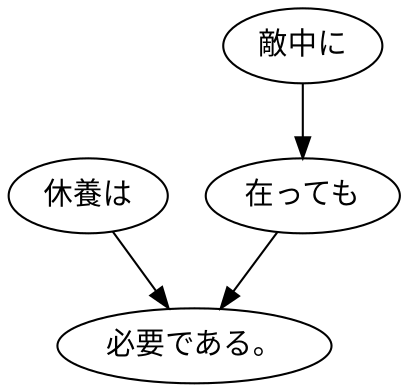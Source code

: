 digraph graph3323 {
	node0 [label="休養は"];
	node1 [label="敵中に"];
	node2 [label="在っても"];
	node3 [label="必要である。"];
	node0 -> node3;
	node1 -> node2;
	node2 -> node3;
}
